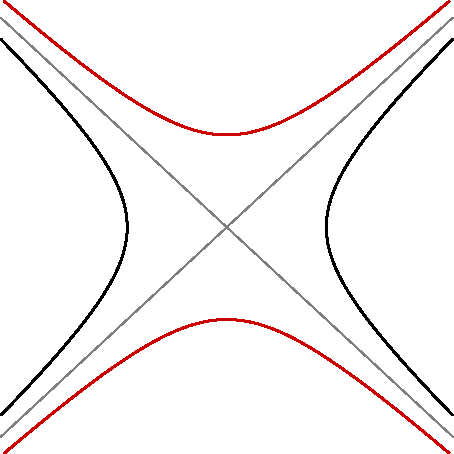     import geometry;
    size(8cm);

    point P1=(-3,0), P2=(3,0);
    draw(box((-5,-5),(5,5)), invisible);

    hyperbola H=hyperbola(P1,P2,2.2);

    draw(H, linewidth(bp));
    draw(H.A1^^H.A2, grey);

    draw(conj(H), bp+0.8*red);
